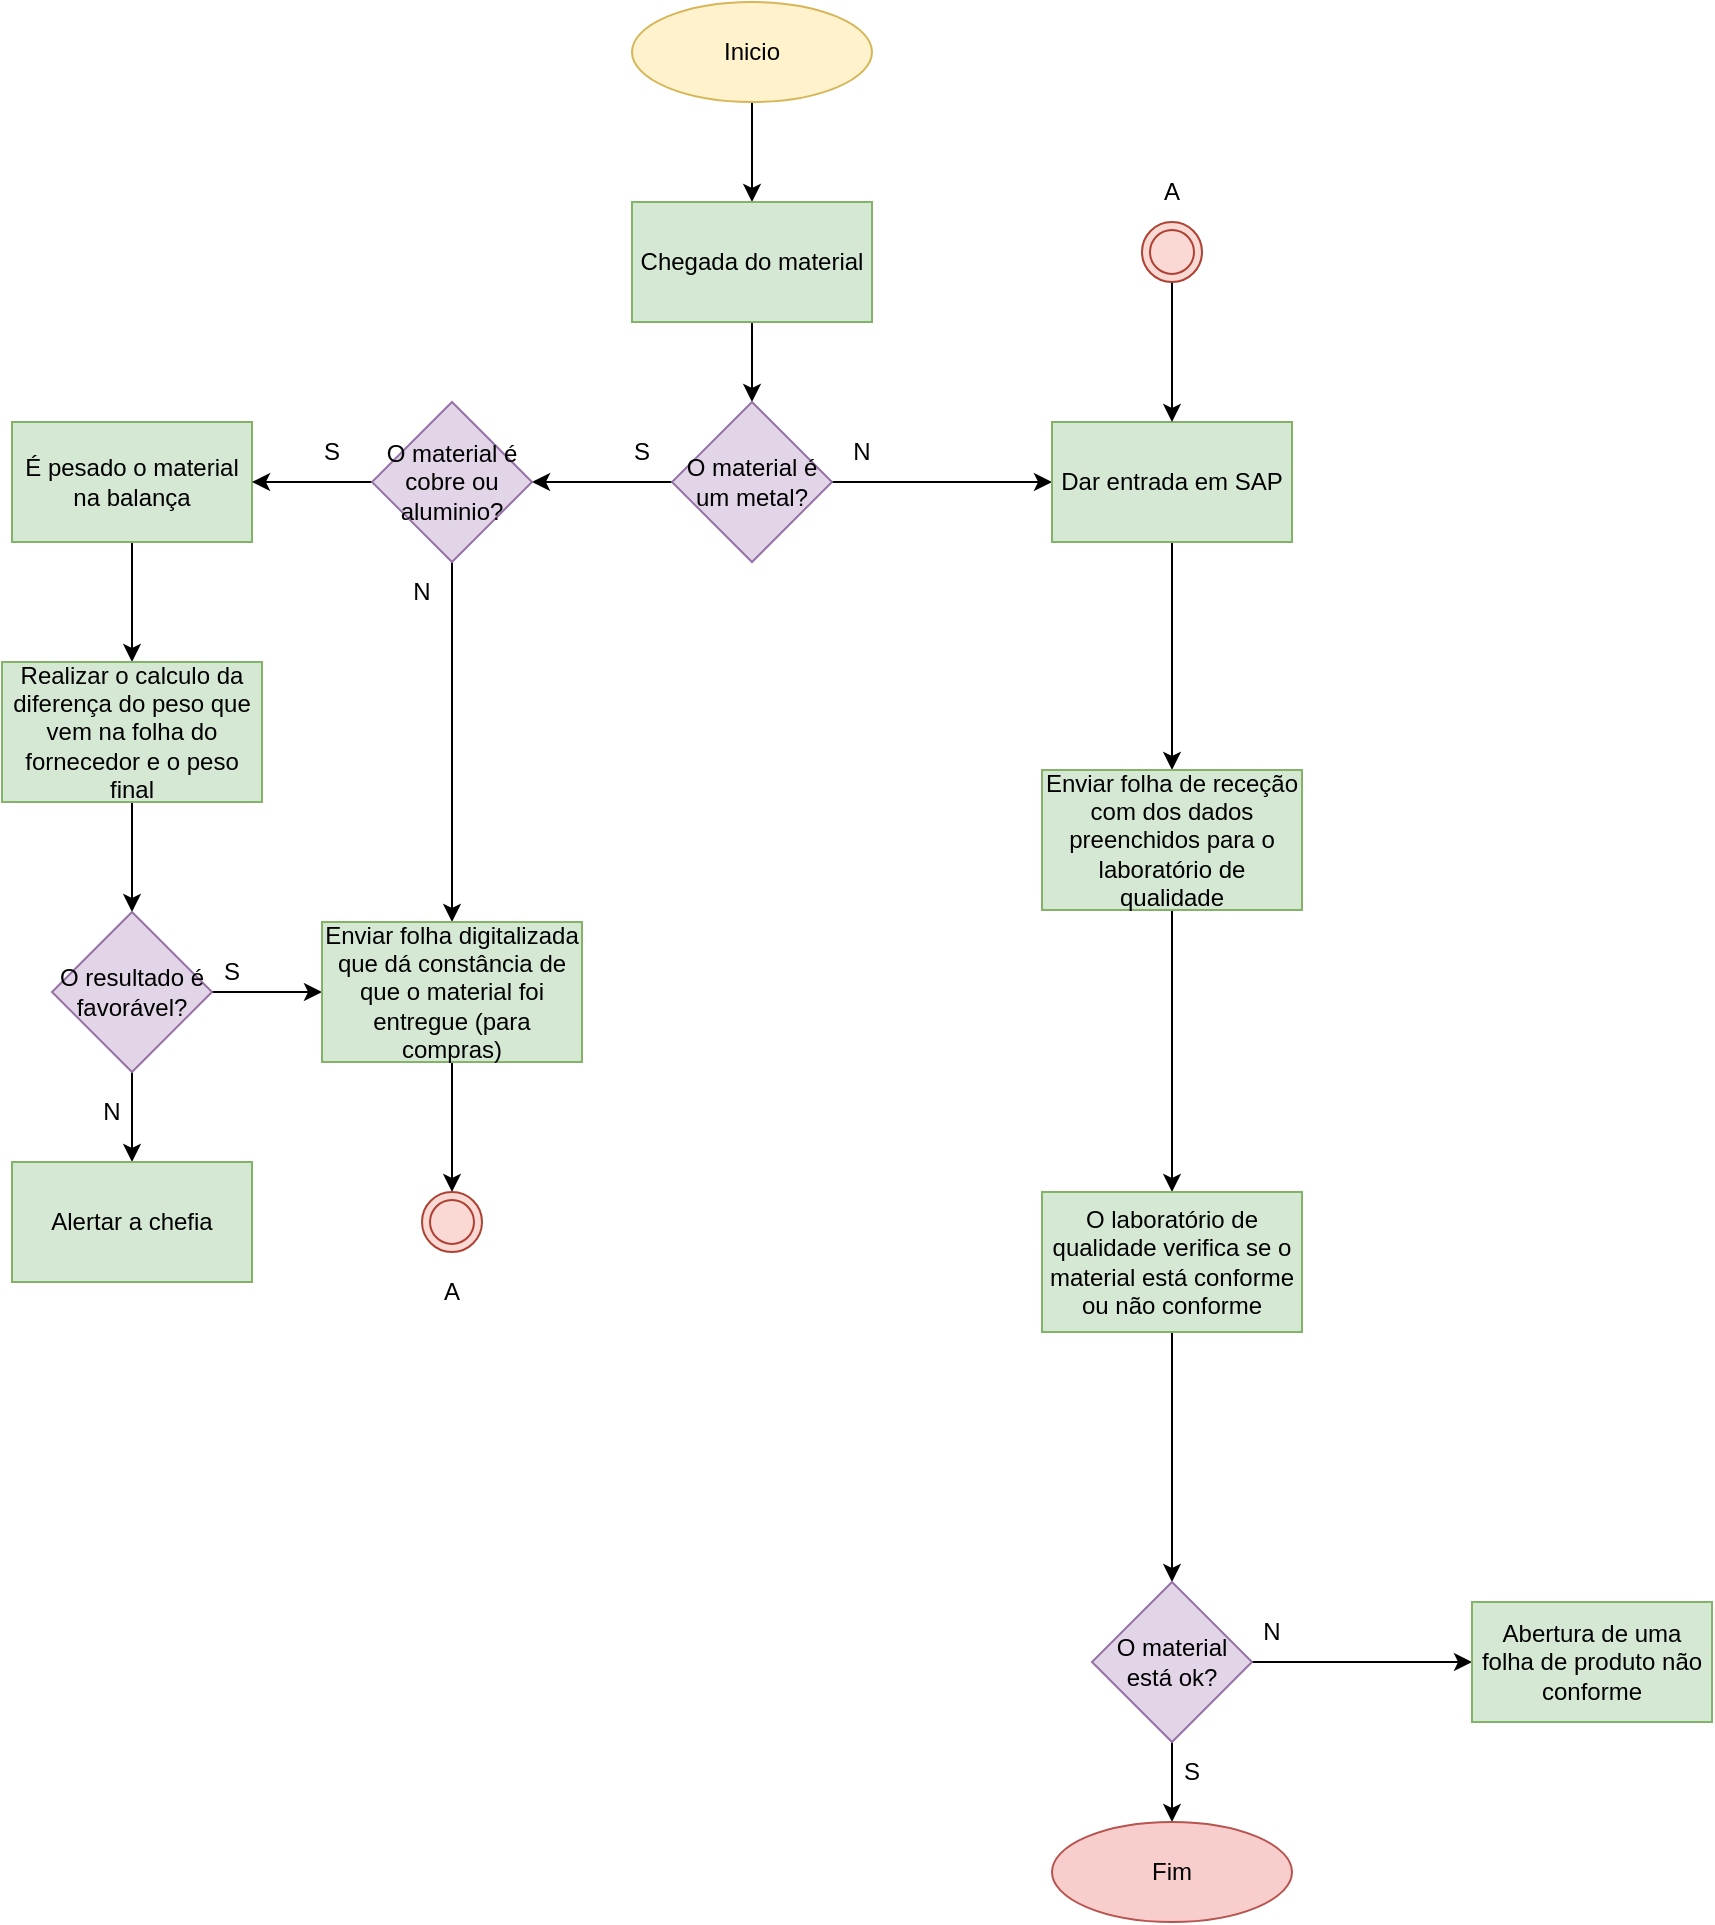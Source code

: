 <mxfile version="20.1.1" type="github">
  <diagram id="fxjwwGdQiQSLBwcHJHyx" name="Page-1">
    <mxGraphModel dx="1422" dy="729" grid="1" gridSize="10" guides="1" tooltips="1" connect="1" arrows="1" fold="1" page="1" pageScale="1" pageWidth="1169" pageHeight="827" math="0" shadow="0">
      <root>
        <mxCell id="0" />
        <mxCell id="1" parent="0" />
        <mxCell id="0iOD0FsYWLCd9YlcvLTe-19" style="edgeStyle=orthogonalEdgeStyle;rounded=0;orthogonalLoop=1;jettySize=auto;html=1;exitX=0.5;exitY=1;exitDx=0;exitDy=0;" parent="1" source="0iOD0FsYWLCd9YlcvLTe-1" target="0iOD0FsYWLCd9YlcvLTe-2" edge="1">
          <mxGeometry relative="1" as="geometry" />
        </mxCell>
        <mxCell id="0iOD0FsYWLCd9YlcvLTe-1" value="Inicio" style="ellipse;whiteSpace=wrap;html=1;fillColor=#fff2cc;strokeColor=#d6b656;" parent="1" vertex="1">
          <mxGeometry x="470" y="30" width="120" height="50" as="geometry" />
        </mxCell>
        <mxCell id="0iOD0FsYWLCd9YlcvLTe-21" style="edgeStyle=orthogonalEdgeStyle;rounded=0;orthogonalLoop=1;jettySize=auto;html=1;exitX=0.5;exitY=1;exitDx=0;exitDy=0;" parent="1" source="0iOD0FsYWLCd9YlcvLTe-2" target="0iOD0FsYWLCd9YlcvLTe-3" edge="1">
          <mxGeometry relative="1" as="geometry" />
        </mxCell>
        <mxCell id="0iOD0FsYWLCd9YlcvLTe-2" value="Chegada do material" style="rounded=0;whiteSpace=wrap;html=1;fillColor=#d5e8d4;strokeColor=#82b366;" parent="1" vertex="1">
          <mxGeometry x="470" y="130" width="120" height="60" as="geometry" />
        </mxCell>
        <mxCell id="0iOD0FsYWLCd9YlcvLTe-22" style="edgeStyle=orthogonalEdgeStyle;rounded=0;orthogonalLoop=1;jettySize=auto;html=1;exitX=0;exitY=0.5;exitDx=0;exitDy=0;" parent="1" source="0iOD0FsYWLCd9YlcvLTe-3" target="0iOD0FsYWLCd9YlcvLTe-18" edge="1">
          <mxGeometry relative="1" as="geometry" />
        </mxCell>
        <mxCell id="0iOD0FsYWLCd9YlcvLTe-49" style="edgeStyle=orthogonalEdgeStyle;rounded=0;orthogonalLoop=1;jettySize=auto;html=1;exitX=1;exitY=0.5;exitDx=0;exitDy=0;" parent="1" source="0iOD0FsYWLCd9YlcvLTe-3" target="0iOD0FsYWLCd9YlcvLTe-10" edge="1">
          <mxGeometry relative="1" as="geometry" />
        </mxCell>
        <mxCell id="0iOD0FsYWLCd9YlcvLTe-3" value="O material é um metal?" style="rhombus;whiteSpace=wrap;html=1;fillColor=#e1d5e7;strokeColor=#9673a6;" parent="1" vertex="1">
          <mxGeometry x="490" y="230" width="80" height="80" as="geometry" />
        </mxCell>
        <mxCell id="0iOD0FsYWLCd9YlcvLTe-24" style="edgeStyle=orthogonalEdgeStyle;rounded=0;orthogonalLoop=1;jettySize=auto;html=1;exitX=0.5;exitY=1;exitDx=0;exitDy=0;" parent="1" source="0iOD0FsYWLCd9YlcvLTe-4" target="0iOD0FsYWLCd9YlcvLTe-7" edge="1">
          <mxGeometry relative="1" as="geometry" />
        </mxCell>
        <mxCell id="0iOD0FsYWLCd9YlcvLTe-4" value="É pesado o material na balança" style="rounded=0;whiteSpace=wrap;html=1;fillColor=#d5e8d4;strokeColor=#82b366;" parent="1" vertex="1">
          <mxGeometry x="160" y="240" width="120" height="60" as="geometry" />
        </mxCell>
        <mxCell id="0iOD0FsYWLCd9YlcvLTe-26" style="edgeStyle=orthogonalEdgeStyle;rounded=0;orthogonalLoop=1;jettySize=auto;html=1;exitX=0.5;exitY=1;exitDx=0;exitDy=0;entryX=0.5;entryY=0;entryDx=0;entryDy=0;" parent="1" source="0iOD0FsYWLCd9YlcvLTe-7" target="0iOD0FsYWLCd9YlcvLTe-8" edge="1">
          <mxGeometry relative="1" as="geometry" />
        </mxCell>
        <mxCell id="0iOD0FsYWLCd9YlcvLTe-7" value="Realizar o calculo da diferença do peso que vem na folha do fornecedor e o peso final" style="rounded=0;whiteSpace=wrap;html=1;fillColor=#d5e8d4;strokeColor=#82b366;" parent="1" vertex="1">
          <mxGeometry x="155" y="360" width="130" height="70" as="geometry" />
        </mxCell>
        <mxCell id="0iOD0FsYWLCd9YlcvLTe-27" style="edgeStyle=orthogonalEdgeStyle;rounded=0;orthogonalLoop=1;jettySize=auto;html=1;exitX=0.5;exitY=1;exitDx=0;exitDy=0;" parent="1" source="0iOD0FsYWLCd9YlcvLTe-8" target="0iOD0FsYWLCd9YlcvLTe-9" edge="1">
          <mxGeometry relative="1" as="geometry" />
        </mxCell>
        <mxCell id="0iOD0FsYWLCd9YlcvLTe-28" style="edgeStyle=orthogonalEdgeStyle;rounded=0;orthogonalLoop=1;jettySize=auto;html=1;exitX=1;exitY=0.5;exitDx=0;exitDy=0;entryX=0;entryY=0.5;entryDx=0;entryDy=0;" parent="1" source="0iOD0FsYWLCd9YlcvLTe-8" target="0iOD0FsYWLCd9YlcvLTe-20" edge="1">
          <mxGeometry relative="1" as="geometry" />
        </mxCell>
        <mxCell id="0iOD0FsYWLCd9YlcvLTe-8" value="O resultado é favorável?" style="rhombus;whiteSpace=wrap;html=1;fillColor=#e1d5e7;strokeColor=#9673a6;" parent="1" vertex="1">
          <mxGeometry x="180" y="485" width="80" height="80" as="geometry" />
        </mxCell>
        <mxCell id="0iOD0FsYWLCd9YlcvLTe-9" value="Alertar a chefia" style="rounded=0;whiteSpace=wrap;html=1;fillColor=#d5e8d4;strokeColor=#82b366;" parent="1" vertex="1">
          <mxGeometry x="160" y="610" width="120" height="60" as="geometry" />
        </mxCell>
        <mxCell id="0iOD0FsYWLCd9YlcvLTe-34" style="edgeStyle=orthogonalEdgeStyle;rounded=0;orthogonalLoop=1;jettySize=auto;html=1;exitX=0.5;exitY=1;exitDx=0;exitDy=0;" parent="1" source="0iOD0FsYWLCd9YlcvLTe-10" target="0iOD0FsYWLCd9YlcvLTe-11" edge="1">
          <mxGeometry relative="1" as="geometry" />
        </mxCell>
        <mxCell id="0iOD0FsYWLCd9YlcvLTe-10" value="Dar entrada em SAP" style="rounded=0;whiteSpace=wrap;html=1;fillColor=#d5e8d4;strokeColor=#82b366;" parent="1" vertex="1">
          <mxGeometry x="680" y="240" width="120" height="60" as="geometry" />
        </mxCell>
        <mxCell id="kcw-QOEfAbYv8PazVu3s-1" style="edgeStyle=orthogonalEdgeStyle;rounded=0;orthogonalLoop=1;jettySize=auto;html=1;exitX=0.5;exitY=1;exitDx=0;exitDy=0;" edge="1" parent="1" source="0iOD0FsYWLCd9YlcvLTe-11" target="0iOD0FsYWLCd9YlcvLTe-14">
          <mxGeometry relative="1" as="geometry" />
        </mxCell>
        <mxCell id="0iOD0FsYWLCd9YlcvLTe-11" value="Enviar folha de receção com dos dados preenchidos para o laboratório de qualidade" style="rounded=0;whiteSpace=wrap;html=1;fillColor=#d5e8d4;strokeColor=#82b366;" parent="1" vertex="1">
          <mxGeometry x="675" y="414" width="130" height="70" as="geometry" />
        </mxCell>
        <mxCell id="0iOD0FsYWLCd9YlcvLTe-37" style="edgeStyle=orthogonalEdgeStyle;rounded=0;orthogonalLoop=1;jettySize=auto;html=1;exitX=0.5;exitY=1;exitDx=0;exitDy=0;entryX=0.5;entryY=0;entryDx=0;entryDy=0;" parent="1" source="0iOD0FsYWLCd9YlcvLTe-14" target="0iOD0FsYWLCd9YlcvLTe-15" edge="1">
          <mxGeometry relative="1" as="geometry" />
        </mxCell>
        <mxCell id="0iOD0FsYWLCd9YlcvLTe-14" value="O laboratório de qualidade verifica se o material está conforme ou não conforme" style="rounded=0;whiteSpace=wrap;html=1;fillColor=#d5e8d4;strokeColor=#82b366;" parent="1" vertex="1">
          <mxGeometry x="675" y="625" width="130" height="70" as="geometry" />
        </mxCell>
        <mxCell id="0iOD0FsYWLCd9YlcvLTe-38" style="edgeStyle=orthogonalEdgeStyle;rounded=0;orthogonalLoop=1;jettySize=auto;html=1;exitX=0.5;exitY=1;exitDx=0;exitDy=0;entryX=0.5;entryY=0;entryDx=0;entryDy=0;" parent="1" source="0iOD0FsYWLCd9YlcvLTe-15" target="0iOD0FsYWLCd9YlcvLTe-17" edge="1">
          <mxGeometry relative="1" as="geometry" />
        </mxCell>
        <mxCell id="0iOD0FsYWLCd9YlcvLTe-39" style="edgeStyle=orthogonalEdgeStyle;rounded=0;orthogonalLoop=1;jettySize=auto;html=1;exitX=1;exitY=0.5;exitDx=0;exitDy=0;entryX=0;entryY=0.5;entryDx=0;entryDy=0;" parent="1" source="0iOD0FsYWLCd9YlcvLTe-15" target="0iOD0FsYWLCd9YlcvLTe-16" edge="1">
          <mxGeometry relative="1" as="geometry" />
        </mxCell>
        <mxCell id="0iOD0FsYWLCd9YlcvLTe-15" value="O material está ok?" style="rhombus;whiteSpace=wrap;html=1;fillColor=#e1d5e7;strokeColor=#9673a6;" parent="1" vertex="1">
          <mxGeometry x="700" y="820" width="80" height="80" as="geometry" />
        </mxCell>
        <mxCell id="0iOD0FsYWLCd9YlcvLTe-16" value="Abertura de uma folha de produto não conforme" style="rounded=0;whiteSpace=wrap;html=1;fillColor=#d5e8d4;strokeColor=#82b366;" parent="1" vertex="1">
          <mxGeometry x="890" y="830" width="120" height="60" as="geometry" />
        </mxCell>
        <mxCell id="0iOD0FsYWLCd9YlcvLTe-17" value="Fim" style="ellipse;whiteSpace=wrap;html=1;fillColor=#f8cecc;strokeColor=#b85450;" parent="1" vertex="1">
          <mxGeometry x="680" y="940" width="120" height="50" as="geometry" />
        </mxCell>
        <mxCell id="0iOD0FsYWLCd9YlcvLTe-23" style="edgeStyle=orthogonalEdgeStyle;rounded=0;orthogonalLoop=1;jettySize=auto;html=1;exitX=0;exitY=0.5;exitDx=0;exitDy=0;entryX=1;entryY=0.5;entryDx=0;entryDy=0;" parent="1" source="0iOD0FsYWLCd9YlcvLTe-18" target="0iOD0FsYWLCd9YlcvLTe-4" edge="1">
          <mxGeometry relative="1" as="geometry" />
        </mxCell>
        <mxCell id="0iOD0FsYWLCd9YlcvLTe-29" style="edgeStyle=orthogonalEdgeStyle;rounded=0;orthogonalLoop=1;jettySize=auto;html=1;exitX=0.5;exitY=1;exitDx=0;exitDy=0;" parent="1" source="0iOD0FsYWLCd9YlcvLTe-18" target="0iOD0FsYWLCd9YlcvLTe-20" edge="1">
          <mxGeometry relative="1" as="geometry" />
        </mxCell>
        <mxCell id="0iOD0FsYWLCd9YlcvLTe-18" value="O material é cobre ou aluminio?" style="rhombus;whiteSpace=wrap;html=1;fillColor=#e1d5e7;strokeColor=#9673a6;" parent="1" vertex="1">
          <mxGeometry x="340" y="230" width="80" height="80" as="geometry" />
        </mxCell>
        <mxCell id="0iOD0FsYWLCd9YlcvLTe-31" style="edgeStyle=orthogonalEdgeStyle;rounded=0;orthogonalLoop=1;jettySize=auto;html=1;exitX=0.5;exitY=1;exitDx=0;exitDy=0;entryX=0.5;entryY=0;entryDx=0;entryDy=0;" parent="1" source="0iOD0FsYWLCd9YlcvLTe-20" target="0iOD0FsYWLCd9YlcvLTe-30" edge="1">
          <mxGeometry relative="1" as="geometry" />
        </mxCell>
        <mxCell id="0iOD0FsYWLCd9YlcvLTe-20" value="Enviar folha digitalizada que dá constância de que o material foi entregue (para compras)" style="rounded=0;whiteSpace=wrap;html=1;fillColor=#d5e8d4;strokeColor=#82b366;" parent="1" vertex="1">
          <mxGeometry x="315" y="490" width="130" height="70" as="geometry" />
        </mxCell>
        <mxCell id="0iOD0FsYWLCd9YlcvLTe-30" value="" style="ellipse;shape=doubleEllipse;whiteSpace=wrap;html=1;aspect=fixed;fillColor=#fad9d5;strokeColor=#ae4132;" parent="1" vertex="1">
          <mxGeometry x="365" y="625" width="30" height="30" as="geometry" />
        </mxCell>
        <mxCell id="0iOD0FsYWLCd9YlcvLTe-33" style="edgeStyle=orthogonalEdgeStyle;rounded=0;orthogonalLoop=1;jettySize=auto;html=1;exitX=0.5;exitY=1;exitDx=0;exitDy=0;" parent="1" source="0iOD0FsYWLCd9YlcvLTe-32" target="0iOD0FsYWLCd9YlcvLTe-10" edge="1">
          <mxGeometry relative="1" as="geometry" />
        </mxCell>
        <mxCell id="0iOD0FsYWLCd9YlcvLTe-32" value="" style="ellipse;shape=doubleEllipse;whiteSpace=wrap;html=1;aspect=fixed;fillColor=#fad9d5;strokeColor=#ae4132;" parent="1" vertex="1">
          <mxGeometry x="725" y="140" width="30" height="30" as="geometry" />
        </mxCell>
        <mxCell id="0iOD0FsYWLCd9YlcvLTe-44" value="A" style="text;html=1;strokeColor=none;fillColor=none;align=center;verticalAlign=middle;whiteSpace=wrap;rounded=0;" parent="1" vertex="1">
          <mxGeometry x="350" y="660" width="60" height="30" as="geometry" />
        </mxCell>
        <mxCell id="0iOD0FsYWLCd9YlcvLTe-45" value="A" style="text;html=1;strokeColor=none;fillColor=none;align=center;verticalAlign=middle;whiteSpace=wrap;rounded=0;" parent="1" vertex="1">
          <mxGeometry x="710" y="110" width="60" height="30" as="geometry" />
        </mxCell>
        <mxCell id="0iOD0FsYWLCd9YlcvLTe-48" value="N" style="text;html=1;strokeColor=none;fillColor=none;align=center;verticalAlign=middle;whiteSpace=wrap;rounded=0;" parent="1" vertex="1">
          <mxGeometry x="555" y="240" width="60" height="30" as="geometry" />
        </mxCell>
        <mxCell id="0iOD0FsYWLCd9YlcvLTe-50" value="N" style="text;html=1;strokeColor=none;fillColor=none;align=center;verticalAlign=middle;whiteSpace=wrap;rounded=0;" parent="1" vertex="1">
          <mxGeometry x="335" y="310" width="60" height="30" as="geometry" />
        </mxCell>
        <mxCell id="0iOD0FsYWLCd9YlcvLTe-51" value="N" style="text;html=1;strokeColor=none;fillColor=none;align=center;verticalAlign=middle;whiteSpace=wrap;rounded=0;" parent="1" vertex="1">
          <mxGeometry x="180" y="570" width="60" height="30" as="geometry" />
        </mxCell>
        <mxCell id="0iOD0FsYWLCd9YlcvLTe-53" value="N" style="text;html=1;strokeColor=none;fillColor=none;align=center;verticalAlign=middle;whiteSpace=wrap;rounded=0;" parent="1" vertex="1">
          <mxGeometry x="760" y="830" width="60" height="30" as="geometry" />
        </mxCell>
        <mxCell id="0iOD0FsYWLCd9YlcvLTe-54" value="S" style="text;html=1;strokeColor=none;fillColor=none;align=center;verticalAlign=middle;whiteSpace=wrap;rounded=0;" parent="1" vertex="1">
          <mxGeometry x="445" y="240" width="60" height="30" as="geometry" />
        </mxCell>
        <mxCell id="0iOD0FsYWLCd9YlcvLTe-55" value="S" style="text;html=1;strokeColor=none;fillColor=none;align=center;verticalAlign=middle;whiteSpace=wrap;rounded=0;" parent="1" vertex="1">
          <mxGeometry x="290" y="240" width="60" height="30" as="geometry" />
        </mxCell>
        <mxCell id="0iOD0FsYWLCd9YlcvLTe-56" value="S" style="text;html=1;strokeColor=none;fillColor=none;align=center;verticalAlign=middle;whiteSpace=wrap;rounded=0;" parent="1" vertex="1">
          <mxGeometry x="240" y="500" width="60" height="30" as="geometry" />
        </mxCell>
        <mxCell id="0iOD0FsYWLCd9YlcvLTe-58" value="S" style="text;html=1;strokeColor=none;fillColor=none;align=center;verticalAlign=middle;whiteSpace=wrap;rounded=0;" parent="1" vertex="1">
          <mxGeometry x="720" y="900" width="60" height="30" as="geometry" />
        </mxCell>
      </root>
    </mxGraphModel>
  </diagram>
</mxfile>
